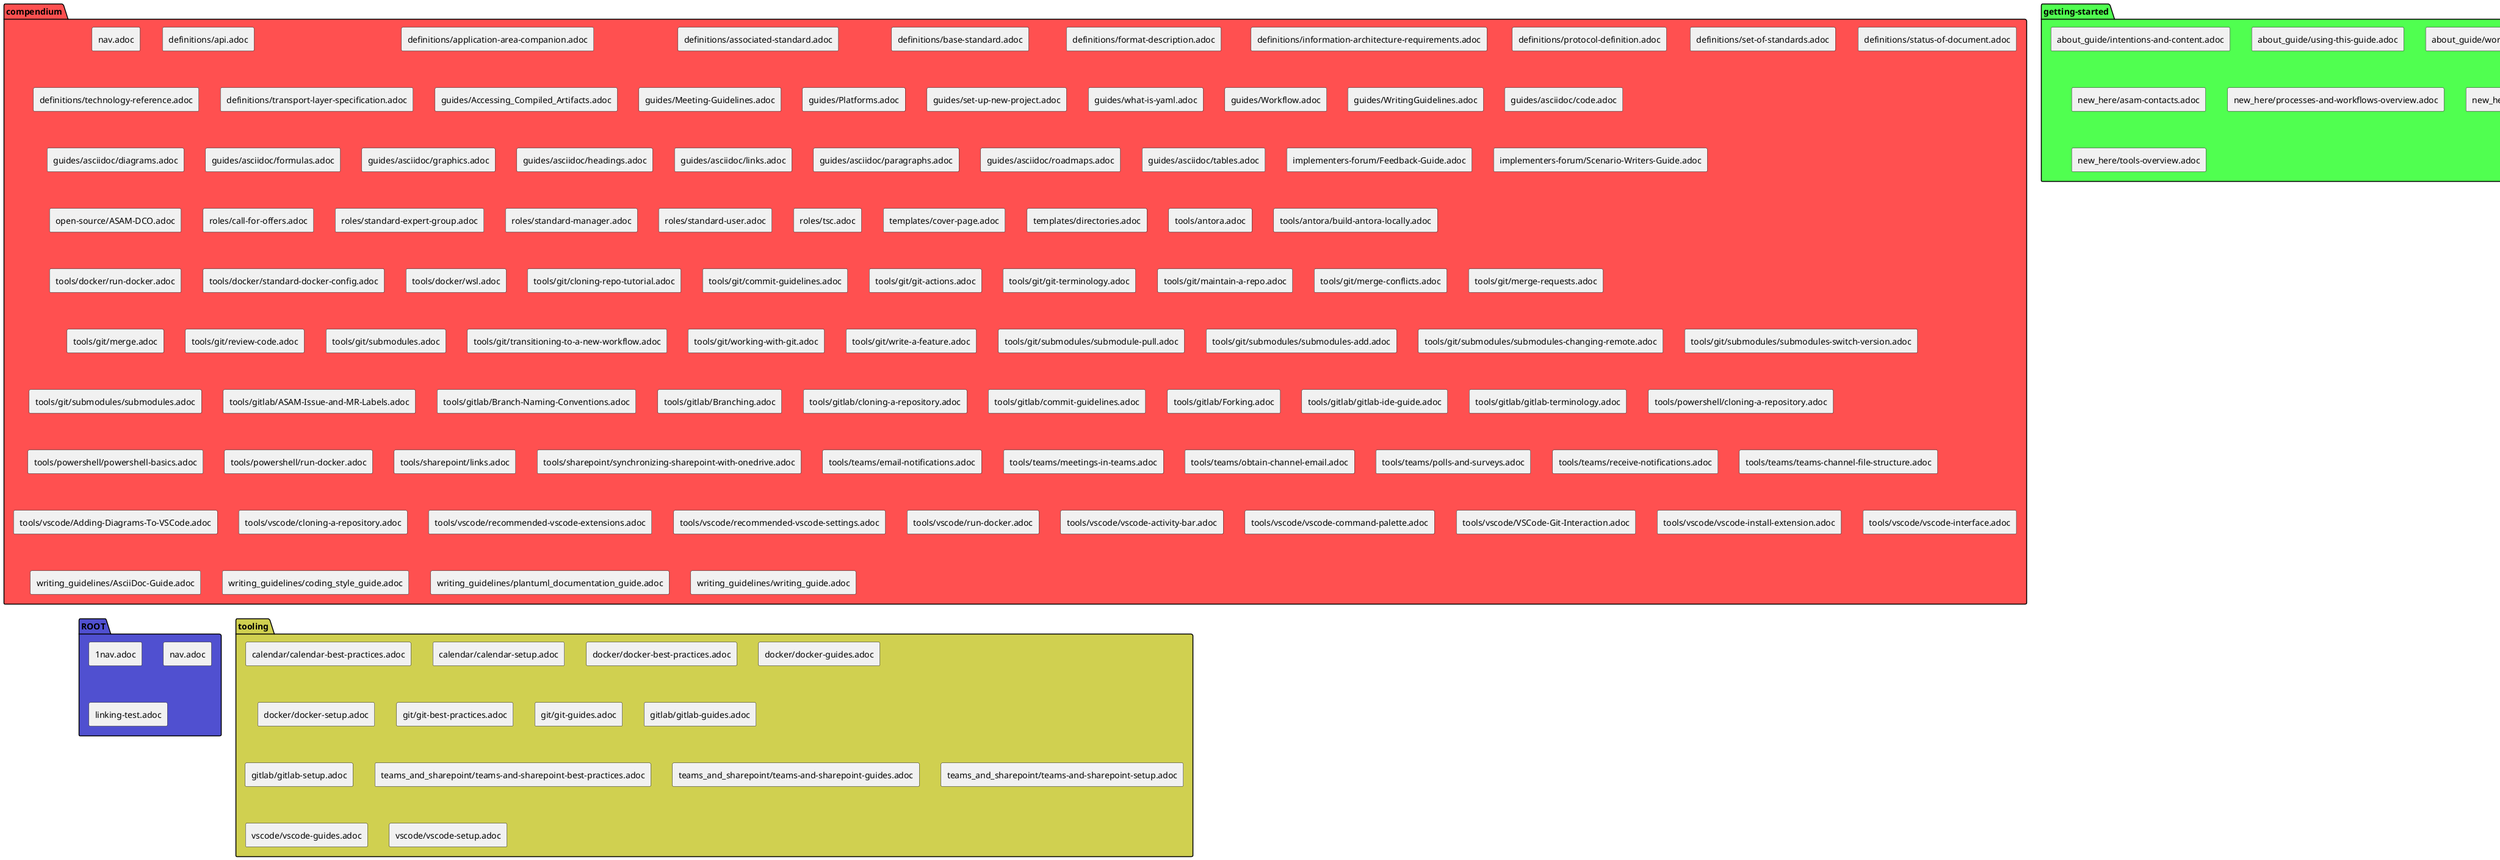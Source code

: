@startuml
package compendium #ff5050 {
rectangle "nav.adoc" as f0_1
rectangle "definitions/api.adoc" as f0_4
rectangle "definitions/application-area-companion.adoc" as f0_5
rectangle "definitions/associated-standard.adoc" as f0_6
rectangle "definitions/base-standard.adoc" as f0_7
rectangle "definitions/format-description.adoc" as f0_8
rectangle "definitions/information-architecture-requirements.adoc" as f0_9
rectangle "definitions/protocol-definition.adoc" as f0_10
rectangle "definitions/set-of-standards.adoc" as f0_11
rectangle "definitions/status-of-document.adoc" as f0_12
rectangle "definitions/technology-reference.adoc" as f0_13
rectangle "definitions/transport-layer-specification.adoc" as f0_14
rectangle "guides/Accessing_Compiled_Artifacts.adoc" as f0_15
rectangle "guides/Meeting-Guidelines.adoc" as f0_16
rectangle "guides/Platforms.adoc" as f0_17
rectangle "guides/set-up-new-project.adoc" as f0_18
rectangle "guides/what-is-yaml.adoc" as f0_19
rectangle "guides/Workflow.adoc" as f0_20
rectangle "guides/WritingGuidelines.adoc" as f0_21
rectangle "guides/asciidoc/code.adoc" as f0_22
rectangle "guides/asciidoc/diagrams.adoc" as f0_23
rectangle "guides/asciidoc/formulas.adoc" as f0_24
rectangle "guides/asciidoc/graphics.adoc" as f0_25
rectangle "guides/asciidoc/headings.adoc" as f0_26
rectangle "guides/asciidoc/links.adoc" as f0_27
rectangle "guides/asciidoc/paragraphs.adoc" as f0_28
rectangle "guides/asciidoc/roadmaps.adoc" as f0_29
rectangle "guides/asciidoc/tables.adoc" as f0_30
rectangle "implementers-forum/Feedback-Guide.adoc" as f0_31
rectangle "implementers-forum/Scenario-Writers-Guide.adoc" as f0_32
rectangle "open-source/ASAM-DCO.adoc" as f0_33
rectangle "roles/call-for-offers.adoc" as f0_34
rectangle "roles/standard-expert-group.adoc" as f0_35
rectangle "roles/standard-manager.adoc" as f0_36
rectangle "roles/standard-user.adoc" as f0_37
rectangle "roles/tsc.adoc" as f0_38
rectangle "templates/cover-page.adoc" as f0_39
rectangle "templates/directories.adoc" as f0_40
rectangle "tools/antora.adoc" as f0_41
rectangle "tools/antora/build-antora-locally.adoc" as f0_42
rectangle "tools/docker/run-docker.adoc" as f0_44
rectangle "tools/docker/standard-docker-config.adoc" as f0_45
rectangle "tools/docker/wsl.adoc" as f0_46
rectangle "tools/git/cloning-repo-tutorial.adoc" as f0_47
rectangle "tools/git/commit-guidelines.adoc" as f0_48
rectangle "tools/git/git-actions.adoc" as f0_49
rectangle "tools/git/git-terminology.adoc" as f0_50
rectangle "tools/git/maintain-a-repo.adoc" as f0_51
rectangle "tools/git/merge-conflicts.adoc" as f0_52
rectangle "tools/git/merge-requests.adoc" as f0_53
rectangle "tools/git/merge.adoc" as f0_54
rectangle "tools/git/review-code.adoc" as f0_55
rectangle "tools/git/submodules.adoc" as f0_56
rectangle "tools/git/transitioning-to-a-new-workflow.adoc" as f0_57
rectangle "tools/git/working-with-git.adoc" as f0_58
rectangle "tools/git/write-a-feature.adoc" as f0_59
rectangle "tools/git/submodules/submodule-pull.adoc" as f0_60
rectangle "tools/git/submodules/submodules-add.adoc" as f0_61
rectangle "tools/git/submodules/submodules-changing-remote.adoc" as f0_62
rectangle "tools/git/submodules/submodules-switch-version.adoc" as f0_63
rectangle "tools/git/submodules/submodules.adoc" as f0_64
rectangle "tools/gitlab/ASAM-Issue-and-MR-Labels.adoc" as f0_65
rectangle "tools/gitlab/Branch-Naming-Conventions.adoc" as f0_66
rectangle "tools/gitlab/Branching.adoc" as f0_67
rectangle "tools/gitlab/cloning-a-repository.adoc" as f0_68
rectangle "tools/gitlab/commit-guidelines.adoc" as f0_69
rectangle "tools/gitlab/Forking.adoc" as f0_70
rectangle "tools/gitlab/gitlab-ide-guide.adoc" as f0_71
rectangle "tools/gitlab/gitlab-terminology.adoc" as f0_72
rectangle "tools/powershell/cloning-a-repository.adoc" as f0_73
rectangle "tools/powershell/powershell-basics.adoc" as f0_74
rectangle "tools/powershell/run-docker.adoc" as f0_75
rectangle "tools/sharepoint/links.adoc" as f0_76
rectangle "tools/sharepoint/synchronizing-sharepoint-with-onedrive.adoc" as f0_77
rectangle "tools/teams/email-notifications.adoc" as f0_78
rectangle "tools/teams/meetings-in-teams.adoc" as f0_79
rectangle "tools/teams/obtain-channel-email.adoc" as f0_80
rectangle "tools/teams/polls-and-surveys.adoc" as f0_81
rectangle "tools/teams/receive-notifications.adoc" as f0_82
rectangle "tools/teams/teams-channel-file-structure.adoc" as f0_83
rectangle "tools/vscode/Adding-Diagrams-To-VSCode.adoc" as f0_84
rectangle "tools/vscode/cloning-a-repository.adoc" as f0_85
rectangle "tools/vscode/recommended-vscode-extensions.adoc" as f0_86
rectangle "tools/vscode/recommended-vscode-settings.adoc" as f0_87
rectangle "tools/vscode/run-docker.adoc" as f0_88
rectangle "tools/vscode/vscode-activity-bar.adoc" as f0_89
rectangle "tools/vscode/vscode-command-palette.adoc" as f0_90
rectangle "tools/vscode/VSCode-Git-Interaction.adoc" as f0_91
rectangle "tools/vscode/vscode-install-extension.adoc" as f0_92
rectangle "tools/vscode/vscode-interface.adoc" as f0_93
rectangle "writing_guidelines/AsciiDoc-Guide.adoc" as f0_94
rectangle "writing_guidelines/coding_style_guide.adoc" as f0_95
rectangle "writing_guidelines/plantuml_documentation_guide.adoc" as f0_96
rectangle "writing_guidelines/writing_guide.adoc" as f0_97
}
package getting-started #50ff50 {
rectangle "about_guide/intentions-and-content.adoc" as f2_5
rectangle "about_guide/using-this-guide.adoc" as f2_6
rectangle "about_guide/working-on-the-guide.adoc" as f2_7
rectangle "new_here/asam-contacts.adoc" as f2_8
rectangle "new_here/processes-and-workflows-overview.adoc" as f2_11
rectangle "new_here/roles-overview.adoc" as f2_12
rectangle "new_here/tools-overview.adoc" as f2_13
}
package project-guide #ffff50 {
rectangle "macros/macro-pages.adoc" as f3_14
rectangle "macros/macro-reference.adoc" as f3_15
rectangle "macros/macro-related.adoc" as f3_16
}
package ROOT #5050d0 {
rectangle "1nav.adoc" as f5_1
rectangle "nav.adoc" as f5_2
rectangle "linking-test.adoc" as f5_4
}
package tooling #d0d050 {
rectangle "calendar/calendar-best-practices.adoc" as f7_11
rectangle "calendar/calendar-setup.adoc" as f7_12
rectangle "docker/docker-best-practices.adoc" as f7_13
rectangle "docker/docker-guides.adoc" as f7_14
rectangle "docker/docker-setup.adoc" as f7_15
rectangle "git/git-best-practices.adoc" as f7_17
rectangle "git/git-guides.adoc" as f7_18
rectangle "gitlab/gitlab-guides.adoc" as f7_20
rectangle "gitlab/gitlab-setup.adoc" as f7_21
rectangle "teams_and_sharepoint/teams-and-sharepoint-best-practices.adoc" as f7_22
rectangle "teams_and_sharepoint/teams-and-sharepoint-guides.adoc" as f7_23
rectangle "teams_and_sharepoint/teams-and-sharepoint-setup.adoc" as f7_24
rectangle "vscode/vscode-guides.adoc" as f7_25
rectangle "vscode/vscode-setup.adoc" as f7_26
}


@enduml